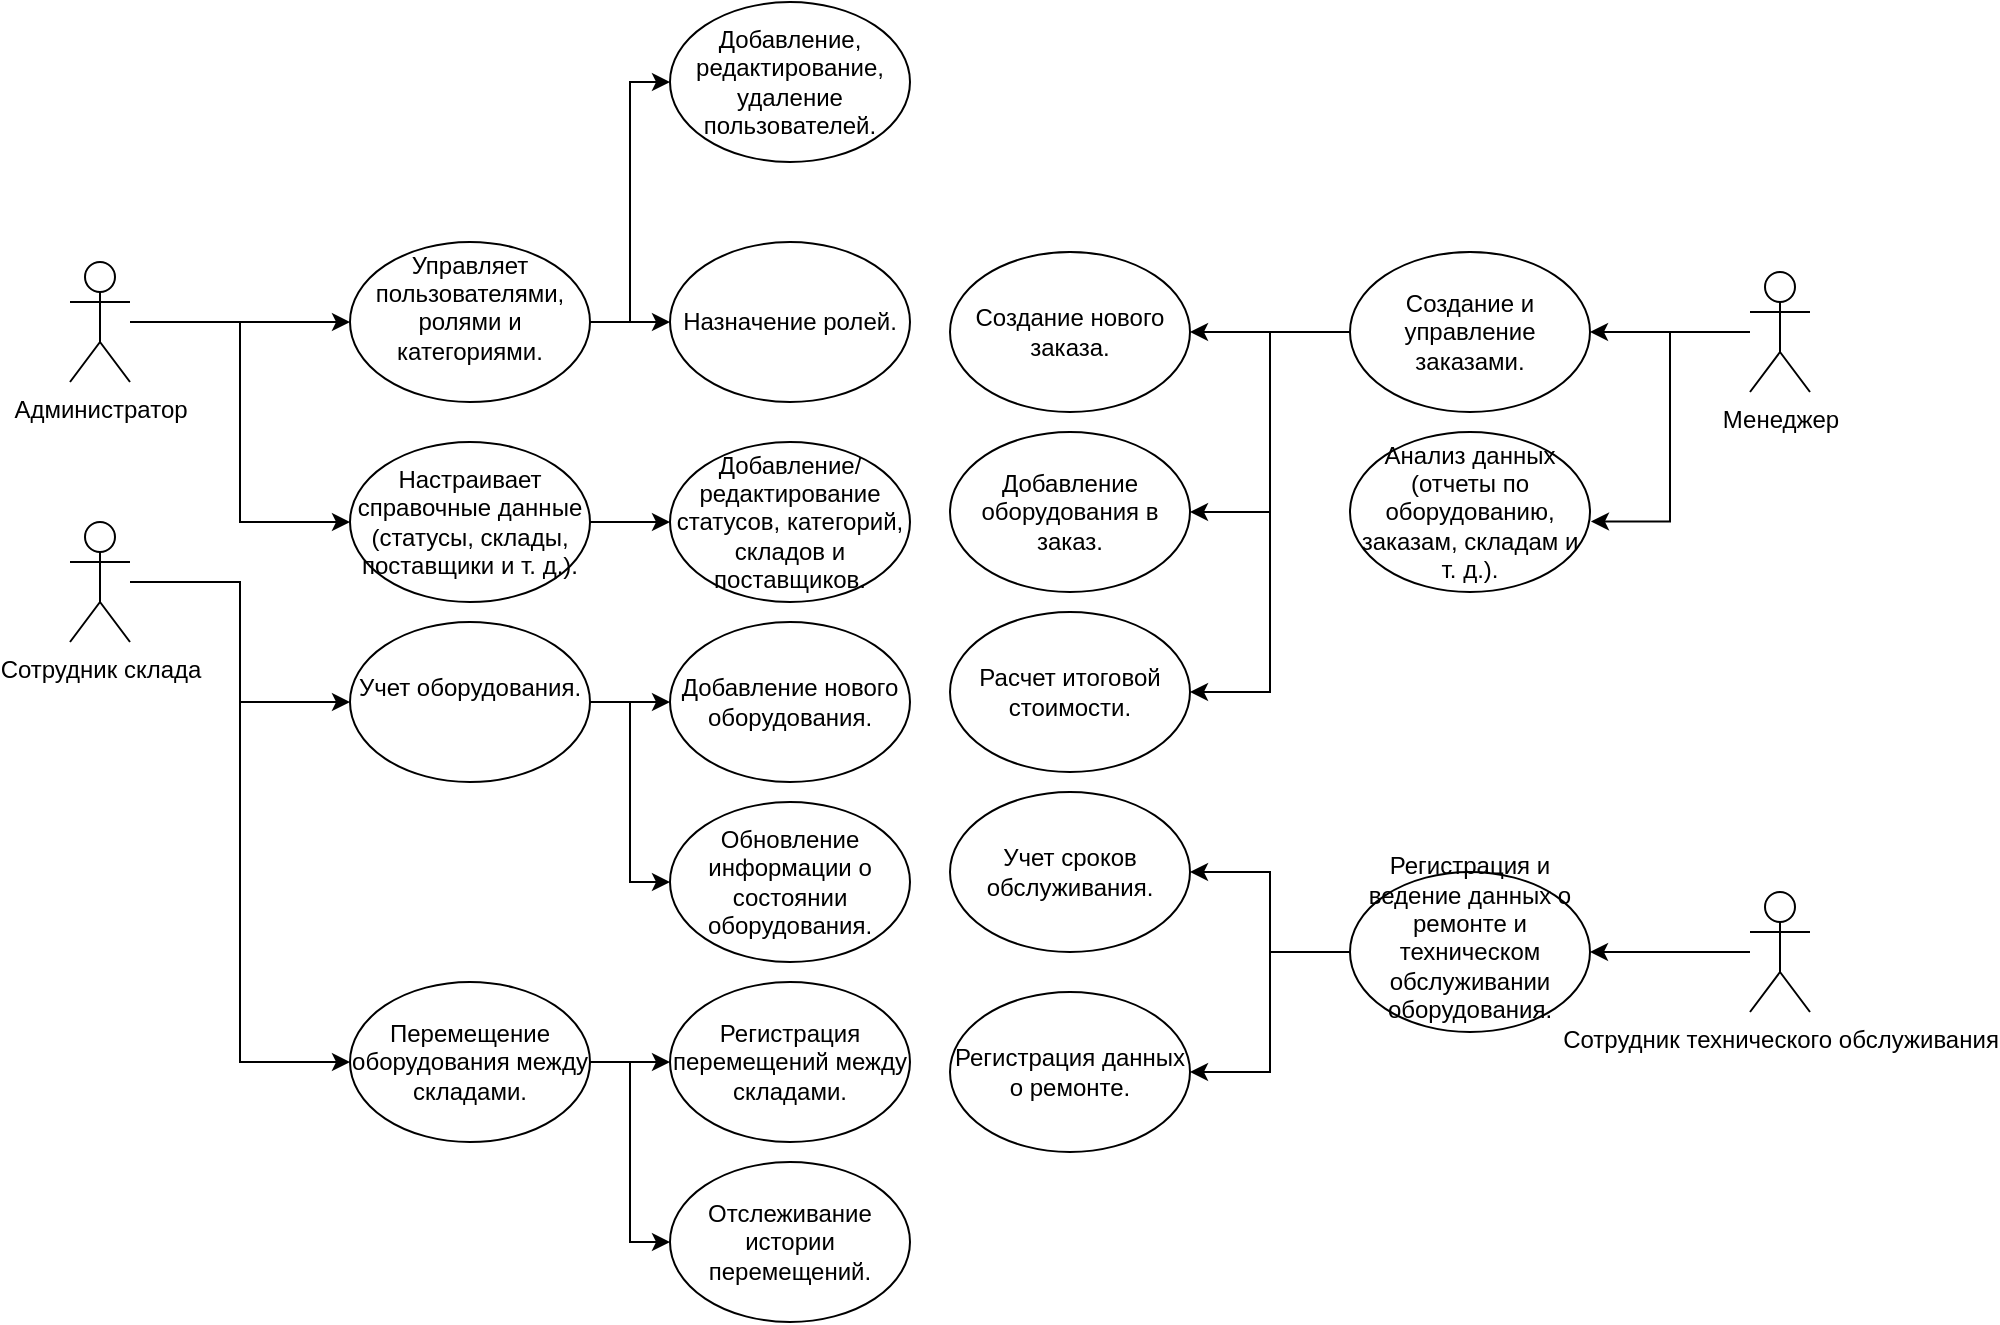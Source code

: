 <mxfile version="26.0.2">
  <diagram name="Страница — 1" id="uu47TBJx8UqLYTCDloq8">
    <mxGraphModel dx="1687" dy="2107" grid="1" gridSize="10" guides="1" tooltips="1" connect="1" arrows="1" fold="1" page="1" pageScale="1" pageWidth="827" pageHeight="1169" math="0" shadow="0">
      <root>
        <mxCell id="0" />
        <mxCell id="1" parent="0" />
        <mxCell id="mc9tPVq2KBVzuQS1Oa3w-12" style="edgeStyle=orthogonalEdgeStyle;rounded=0;orthogonalLoop=1;jettySize=auto;html=1;" edge="1" parent="1" source="mc9tPVq2KBVzuQS1Oa3w-1" target="mc9tPVq2KBVzuQS1Oa3w-8">
          <mxGeometry relative="1" as="geometry" />
        </mxCell>
        <mxCell id="mc9tPVq2KBVzuQS1Oa3w-13" style="edgeStyle=orthogonalEdgeStyle;rounded=0;orthogonalLoop=1;jettySize=auto;html=1;entryX=0;entryY=0.5;entryDx=0;entryDy=0;" edge="1" parent="1" source="mc9tPVq2KBVzuQS1Oa3w-1" target="mc9tPVq2KBVzuQS1Oa3w-10">
          <mxGeometry relative="1" as="geometry" />
        </mxCell>
        <mxCell id="mc9tPVq2KBVzuQS1Oa3w-1" value="Администратор" style="shape=umlActor;verticalLabelPosition=bottom;verticalAlign=top;html=1;outlineConnect=0;" vertex="1" parent="1">
          <mxGeometry x="80" y="110" width="30" height="60" as="geometry" />
        </mxCell>
        <mxCell id="mc9tPVq2KBVzuQS1Oa3w-15" style="edgeStyle=orthogonalEdgeStyle;rounded=0;orthogonalLoop=1;jettySize=auto;html=1;entryX=0;entryY=0.5;entryDx=0;entryDy=0;" edge="1" parent="1" source="mc9tPVq2KBVzuQS1Oa3w-2" target="mc9tPVq2KBVzuQS1Oa3w-11">
          <mxGeometry relative="1" as="geometry" />
        </mxCell>
        <mxCell id="mc9tPVq2KBVzuQS1Oa3w-16" style="edgeStyle=orthogonalEdgeStyle;rounded=0;orthogonalLoop=1;jettySize=auto;html=1;entryX=0;entryY=0.5;entryDx=0;entryDy=0;" edge="1" parent="1" source="mc9tPVq2KBVzuQS1Oa3w-2" target="mc9tPVq2KBVzuQS1Oa3w-14">
          <mxGeometry relative="1" as="geometry" />
        </mxCell>
        <mxCell id="mc9tPVq2KBVzuQS1Oa3w-2" value="Сотрудник склада" style="shape=umlActor;verticalLabelPosition=bottom;verticalAlign=top;html=1;outlineConnect=0;" vertex="1" parent="1">
          <mxGeometry x="80" y="240" width="30" height="60" as="geometry" />
        </mxCell>
        <mxCell id="mc9tPVq2KBVzuQS1Oa3w-19" style="edgeStyle=orthogonalEdgeStyle;rounded=0;orthogonalLoop=1;jettySize=auto;html=1;entryX=1;entryY=0.5;entryDx=0;entryDy=0;" edge="1" parent="1" source="mc9tPVq2KBVzuQS1Oa3w-3" target="mc9tPVq2KBVzuQS1Oa3w-17">
          <mxGeometry relative="1" as="geometry" />
        </mxCell>
        <mxCell id="mc9tPVq2KBVzuQS1Oa3w-3" value="Менеджер" style="shape=umlActor;verticalLabelPosition=bottom;verticalAlign=top;html=1;outlineConnect=0;" vertex="1" parent="1">
          <mxGeometry x="920" y="115" width="30" height="60" as="geometry" />
        </mxCell>
        <mxCell id="mc9tPVq2KBVzuQS1Oa3w-22" style="edgeStyle=orthogonalEdgeStyle;rounded=0;orthogonalLoop=1;jettySize=auto;html=1;entryX=1;entryY=0.5;entryDx=0;entryDy=0;" edge="1" parent="1" source="mc9tPVq2KBVzuQS1Oa3w-4" target="mc9tPVq2KBVzuQS1Oa3w-21">
          <mxGeometry relative="1" as="geometry" />
        </mxCell>
        <mxCell id="mc9tPVq2KBVzuQS1Oa3w-4" value="Сотрудник технического обслуживания" style="shape=umlActor;verticalLabelPosition=bottom;verticalAlign=top;html=1;outlineConnect=0;" vertex="1" parent="1">
          <mxGeometry x="920" y="425" width="30" height="60" as="geometry" />
        </mxCell>
        <mxCell id="mc9tPVq2KBVzuQS1Oa3w-24" style="edgeStyle=orthogonalEdgeStyle;rounded=0;orthogonalLoop=1;jettySize=auto;html=1;entryX=0;entryY=0.5;entryDx=0;entryDy=0;" edge="1" parent="1" source="mc9tPVq2KBVzuQS1Oa3w-8" target="mc9tPVq2KBVzuQS1Oa3w-23">
          <mxGeometry relative="1" as="geometry">
            <mxPoint x="334" y="30" as="targetPoint" />
          </mxGeometry>
        </mxCell>
        <mxCell id="mc9tPVq2KBVzuQS1Oa3w-26" value="" style="edgeStyle=orthogonalEdgeStyle;rounded=0;orthogonalLoop=1;jettySize=auto;html=1;" edge="1" parent="1" source="mc9tPVq2KBVzuQS1Oa3w-8" target="mc9tPVq2KBVzuQS1Oa3w-25">
          <mxGeometry relative="1" as="geometry" />
        </mxCell>
        <mxCell id="mc9tPVq2KBVzuQS1Oa3w-8" value="&#xa;Управляет пользователями, ролями и категориями.&#xa;&#xa;" style="ellipse;whiteSpace=wrap;html=1;" vertex="1" parent="1">
          <mxGeometry x="220" y="100" width="120" height="80" as="geometry" />
        </mxCell>
        <mxCell id="mc9tPVq2KBVzuQS1Oa3w-28" value="" style="edgeStyle=orthogonalEdgeStyle;rounded=0;orthogonalLoop=1;jettySize=auto;html=1;" edge="1" parent="1" source="mc9tPVq2KBVzuQS1Oa3w-10" target="mc9tPVq2KBVzuQS1Oa3w-27">
          <mxGeometry relative="1" as="geometry" />
        </mxCell>
        <mxCell id="mc9tPVq2KBVzuQS1Oa3w-10" value="Настраивает справочные данные (статусы, склады, поставщики и т. д.)." style="ellipse;whiteSpace=wrap;html=1;" vertex="1" parent="1">
          <mxGeometry x="220" y="200" width="120" height="80" as="geometry" />
        </mxCell>
        <mxCell id="mc9tPVq2KBVzuQS1Oa3w-30" value="" style="edgeStyle=orthogonalEdgeStyle;rounded=0;orthogonalLoop=1;jettySize=auto;html=1;" edge="1" parent="1" source="mc9tPVq2KBVzuQS1Oa3w-11" target="mc9tPVq2KBVzuQS1Oa3w-29">
          <mxGeometry relative="1" as="geometry" />
        </mxCell>
        <mxCell id="mc9tPVq2KBVzuQS1Oa3w-32" style="edgeStyle=orthogonalEdgeStyle;rounded=0;orthogonalLoop=1;jettySize=auto;html=1;entryX=0;entryY=0.5;entryDx=0;entryDy=0;" edge="1" parent="1" source="mc9tPVq2KBVzuQS1Oa3w-11" target="mc9tPVq2KBVzuQS1Oa3w-31">
          <mxGeometry relative="1" as="geometry" />
        </mxCell>
        <mxCell id="mc9tPVq2KBVzuQS1Oa3w-11" value="&#xa;Учет оборудования.&#xa;&#xa;" style="ellipse;whiteSpace=wrap;html=1;" vertex="1" parent="1">
          <mxGeometry x="220" y="290" width="120" height="80" as="geometry" />
        </mxCell>
        <mxCell id="mc9tPVq2KBVzuQS1Oa3w-34" value="" style="edgeStyle=orthogonalEdgeStyle;rounded=0;orthogonalLoop=1;jettySize=auto;html=1;" edge="1" parent="1" source="mc9tPVq2KBVzuQS1Oa3w-14" target="mc9tPVq2KBVzuQS1Oa3w-33">
          <mxGeometry relative="1" as="geometry" />
        </mxCell>
        <mxCell id="mc9tPVq2KBVzuQS1Oa3w-36" style="edgeStyle=orthogonalEdgeStyle;rounded=0;orthogonalLoop=1;jettySize=auto;html=1;entryX=0;entryY=0.5;entryDx=0;entryDy=0;" edge="1" parent="1" source="mc9tPVq2KBVzuQS1Oa3w-14" target="mc9tPVq2KBVzuQS1Oa3w-35">
          <mxGeometry relative="1" as="geometry" />
        </mxCell>
        <mxCell id="mc9tPVq2KBVzuQS1Oa3w-14" value="Перемещение оборудования между складами." style="ellipse;whiteSpace=wrap;html=1;" vertex="1" parent="1">
          <mxGeometry x="220" y="470" width="120" height="80" as="geometry" />
        </mxCell>
        <mxCell id="mc9tPVq2KBVzuQS1Oa3w-38" value="" style="edgeStyle=orthogonalEdgeStyle;rounded=0;orthogonalLoop=1;jettySize=auto;html=1;" edge="1" parent="1" source="mc9tPVq2KBVzuQS1Oa3w-17" target="mc9tPVq2KBVzuQS1Oa3w-37">
          <mxGeometry relative="1" as="geometry" />
        </mxCell>
        <mxCell id="mc9tPVq2KBVzuQS1Oa3w-40" style="edgeStyle=orthogonalEdgeStyle;rounded=0;orthogonalLoop=1;jettySize=auto;html=1;entryX=1;entryY=0.5;entryDx=0;entryDy=0;" edge="1" parent="1" source="mc9tPVq2KBVzuQS1Oa3w-17" target="mc9tPVq2KBVzuQS1Oa3w-39">
          <mxGeometry relative="1" as="geometry" />
        </mxCell>
        <mxCell id="mc9tPVq2KBVzuQS1Oa3w-42" style="edgeStyle=orthogonalEdgeStyle;rounded=0;orthogonalLoop=1;jettySize=auto;html=1;entryX=1;entryY=0.5;entryDx=0;entryDy=0;" edge="1" parent="1" source="mc9tPVq2KBVzuQS1Oa3w-17" target="mc9tPVq2KBVzuQS1Oa3w-41">
          <mxGeometry relative="1" as="geometry" />
        </mxCell>
        <mxCell id="mc9tPVq2KBVzuQS1Oa3w-17" value="Создание и управление заказами." style="ellipse;whiteSpace=wrap;html=1;" vertex="1" parent="1">
          <mxGeometry x="720" y="105" width="120" height="80" as="geometry" />
        </mxCell>
        <mxCell id="mc9tPVq2KBVzuQS1Oa3w-18" value="Анализ данных (отчеты по оборудованию, заказам, складам и т. д.)." style="ellipse;whiteSpace=wrap;html=1;" vertex="1" parent="1">
          <mxGeometry x="720" y="195" width="120" height="80" as="geometry" />
        </mxCell>
        <mxCell id="mc9tPVq2KBVzuQS1Oa3w-20" style="edgeStyle=orthogonalEdgeStyle;rounded=0;orthogonalLoop=1;jettySize=auto;html=1;entryX=1.004;entryY=0.559;entryDx=0;entryDy=0;entryPerimeter=0;" edge="1" parent="1" source="mc9tPVq2KBVzuQS1Oa3w-3" target="mc9tPVq2KBVzuQS1Oa3w-18">
          <mxGeometry relative="1" as="geometry" />
        </mxCell>
        <mxCell id="mc9tPVq2KBVzuQS1Oa3w-45" value="" style="edgeStyle=orthogonalEdgeStyle;rounded=0;orthogonalLoop=1;jettySize=auto;html=1;" edge="1" parent="1" source="mc9tPVq2KBVzuQS1Oa3w-21" target="mc9tPVq2KBVzuQS1Oa3w-44">
          <mxGeometry relative="1" as="geometry" />
        </mxCell>
        <mxCell id="mc9tPVq2KBVzuQS1Oa3w-48" style="edgeStyle=orthogonalEdgeStyle;rounded=0;orthogonalLoop=1;jettySize=auto;html=1;entryX=1;entryY=0.5;entryDx=0;entryDy=0;" edge="1" parent="1" source="mc9tPVq2KBVzuQS1Oa3w-21" target="mc9tPVq2KBVzuQS1Oa3w-46">
          <mxGeometry relative="1" as="geometry" />
        </mxCell>
        <mxCell id="mc9tPVq2KBVzuQS1Oa3w-21" value="&#xa;Регистрация и ведение данных о ремонте и техническом обслуживании оборудования.&#xa;&#xa;" style="ellipse;whiteSpace=wrap;html=1;" vertex="1" parent="1">
          <mxGeometry x="720" y="415" width="120" height="80" as="geometry" />
        </mxCell>
        <mxCell id="mc9tPVq2KBVzuQS1Oa3w-23" value="Добавление, редактирование, удаление пользователей." style="ellipse;whiteSpace=wrap;html=1;" vertex="1" parent="1">
          <mxGeometry x="380" y="-20" width="120" height="80" as="geometry" />
        </mxCell>
        <mxCell id="mc9tPVq2KBVzuQS1Oa3w-25" value="Назначение ролей." style="ellipse;whiteSpace=wrap;html=1;" vertex="1" parent="1">
          <mxGeometry x="380" y="100" width="120" height="80" as="geometry" />
        </mxCell>
        <mxCell id="mc9tPVq2KBVzuQS1Oa3w-27" value="Добавление/редактирование статусов, категорий, складов и поставщиков." style="ellipse;whiteSpace=wrap;html=1;" vertex="1" parent="1">
          <mxGeometry x="380" y="200" width="120" height="80" as="geometry" />
        </mxCell>
        <mxCell id="mc9tPVq2KBVzuQS1Oa3w-29" value="Добавление нового оборудования." style="ellipse;whiteSpace=wrap;html=1;" vertex="1" parent="1">
          <mxGeometry x="380" y="290" width="120" height="80" as="geometry" />
        </mxCell>
        <mxCell id="mc9tPVq2KBVzuQS1Oa3w-31" value="Обновление информации о состоянии оборудования." style="ellipse;whiteSpace=wrap;html=1;" vertex="1" parent="1">
          <mxGeometry x="380" y="380" width="120" height="80" as="geometry" />
        </mxCell>
        <mxCell id="mc9tPVq2KBVzuQS1Oa3w-33" value="Регистрация перемещений между складами." style="ellipse;whiteSpace=wrap;html=1;" vertex="1" parent="1">
          <mxGeometry x="380" y="470" width="120" height="80" as="geometry" />
        </mxCell>
        <mxCell id="mc9tPVq2KBVzuQS1Oa3w-35" value="Отслеживание истории перемещений." style="ellipse;whiteSpace=wrap;html=1;" vertex="1" parent="1">
          <mxGeometry x="380" y="560" width="120" height="80" as="geometry" />
        </mxCell>
        <mxCell id="mc9tPVq2KBVzuQS1Oa3w-37" value="Создание нового заказа." style="ellipse;whiteSpace=wrap;html=1;" vertex="1" parent="1">
          <mxGeometry x="520" y="105" width="120" height="80" as="geometry" />
        </mxCell>
        <mxCell id="mc9tPVq2KBVzuQS1Oa3w-39" value="Добавление оборудования в заказ." style="ellipse;whiteSpace=wrap;html=1;" vertex="1" parent="1">
          <mxGeometry x="520" y="195" width="120" height="80" as="geometry" />
        </mxCell>
        <mxCell id="mc9tPVq2KBVzuQS1Oa3w-41" value="Расчет итоговой стоимости." style="ellipse;whiteSpace=wrap;html=1;" vertex="1" parent="1">
          <mxGeometry x="520" y="285" width="120" height="80" as="geometry" />
        </mxCell>
        <mxCell id="mc9tPVq2KBVzuQS1Oa3w-44" value="Регистрация данных о ремонте." style="ellipse;whiteSpace=wrap;html=1;" vertex="1" parent="1">
          <mxGeometry x="520" y="475" width="120" height="80" as="geometry" />
        </mxCell>
        <mxCell id="mc9tPVq2KBVzuQS1Oa3w-46" value="Учет сроков обслуживания." style="ellipse;whiteSpace=wrap;html=1;" vertex="1" parent="1">
          <mxGeometry x="520" y="375" width="120" height="80" as="geometry" />
        </mxCell>
      </root>
    </mxGraphModel>
  </diagram>
</mxfile>
